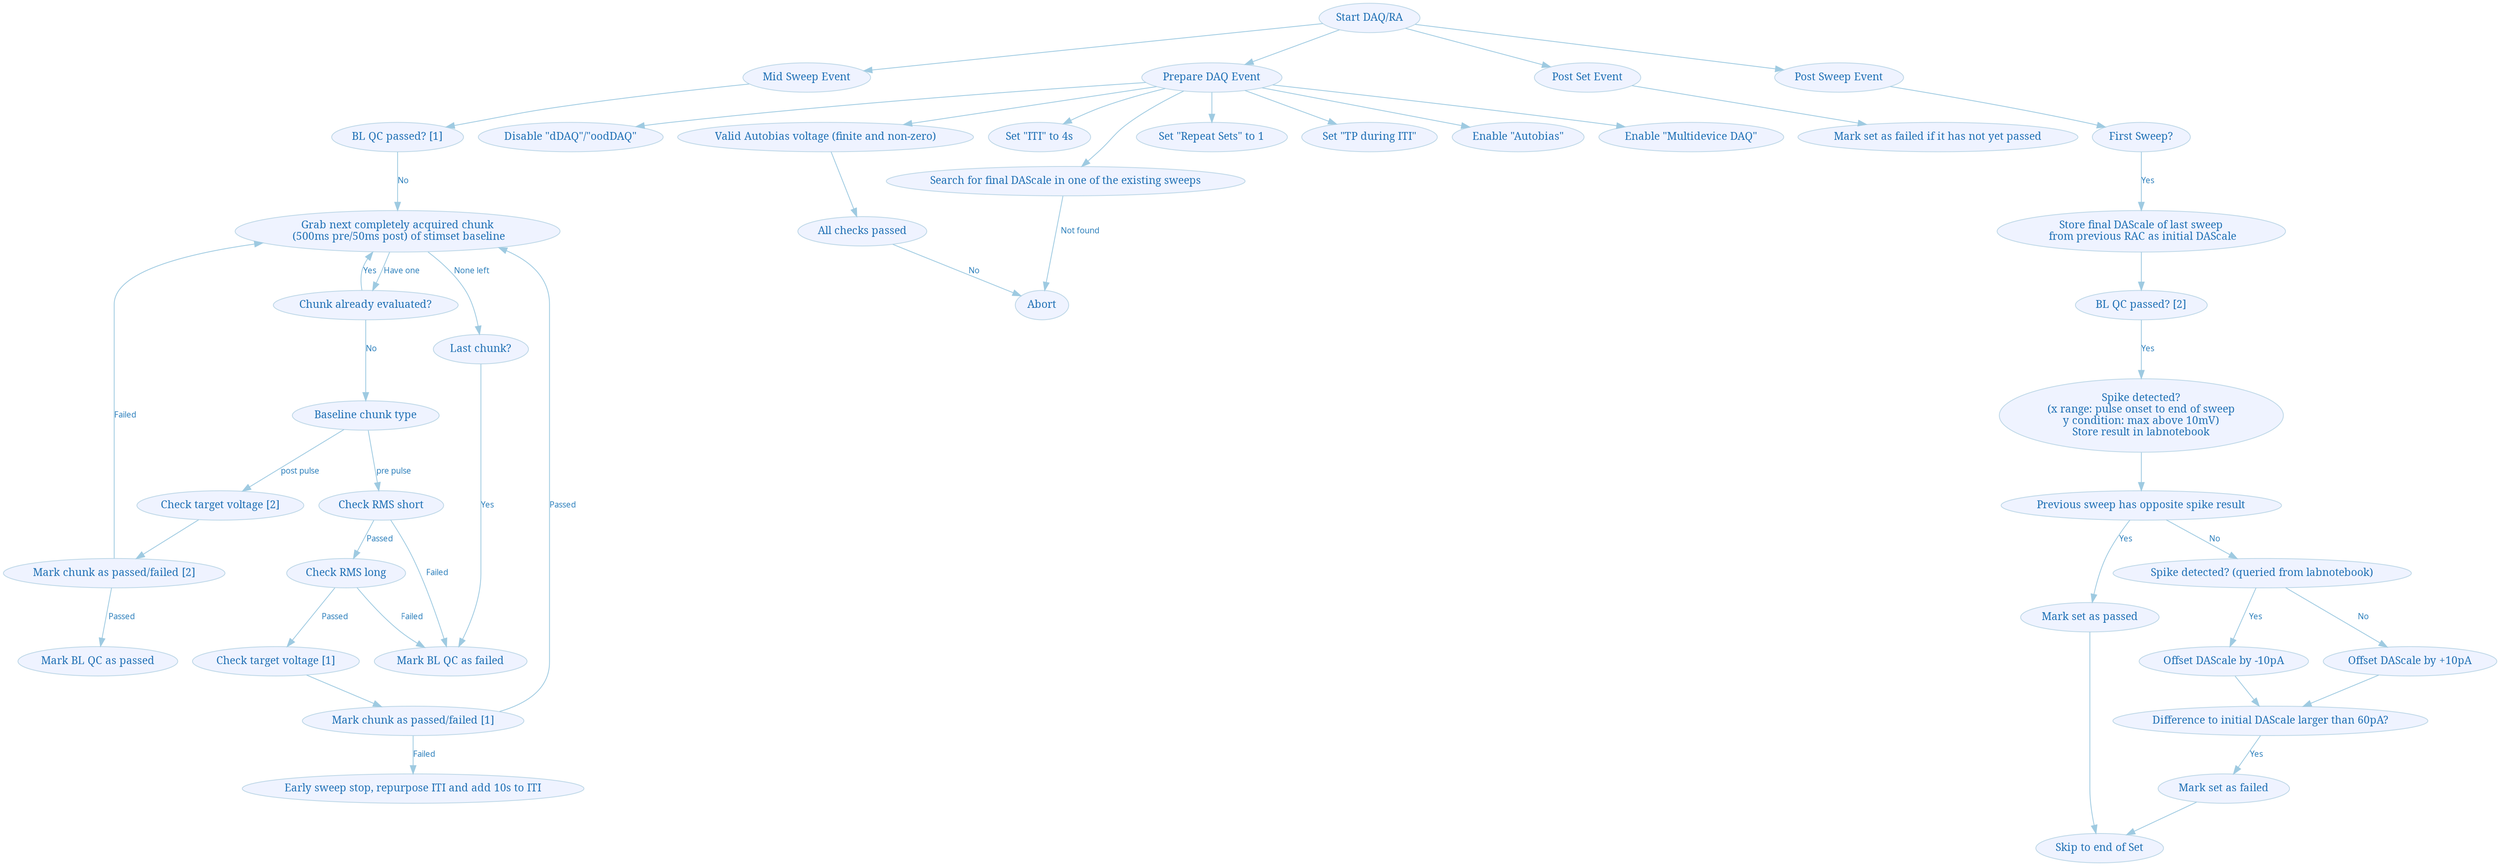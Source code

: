 digraph G {
    fontname="sans-serif";
    penwidth="0.1";
    ratio="0,01";
    center="true";
    compound="true";
    edge [comment="Wildcard edge",
          fontname="sans-serif",
          fontsize=10,
          colorscheme="blues3",
          color=2,
          fontcolor=3];
    node [fontname="serif",
          fontsize=13,
          fillcolor="1",
          colorscheme="blues4",
          color="2",
          fontcolor="4",
          style="filled"];
    "Start DAQ/RA";
    "Mid Sweep Event";
    "Start DAQ/RA" -> "Mid Sweep Event";
    "Prepare DAQ Event";
    "Start DAQ/RA" -> "Prepare DAQ Event";
    "Post Set Event";
    "Post Sweep Event";
    "Start DAQ/RA" -> "Post Set Event";
    "Start DAQ/RA" -> "Post Sweep Event";
    "Set \"TP during ITI\"";
    "Enable \"Autobias\"";
    "Enable \"Multidevice DAQ\"";
    "Disable \"dDAQ\"/\"oodDAQ\"";
    "Valid Autobias voltage (finite and non-zero)";
    "Prepare DAQ Event" -> "Enable \"Autobias\"";
    "Prepare DAQ Event" -> "Set \"TP during ITI\"";
    "Prepare DAQ Event" -> "Valid Autobias voltage (finite and non-zero)";
    "Prepare DAQ Event" -> "Enable \"Multidevice DAQ\"";
    "Prepare DAQ Event" -> "Disable \"dDAQ\"/\"oodDAQ\"";
    "All checks passed";
    "Set \"TP during ITI\"";
    "Valid Autobias voltage (finite and non-zero)" -> "All checks passed";
    "Mark set as failed if it has not yet passed";
    "Post Set Event" -> "Mark set as failed if it has not yet passed";
    "BL QC passed? [2]";
    "Skip to end of Set";
    "Abort";
    "All checks passed" -> "Abort"  [label="No"];
    "BL QC passed? [1]";
    "Mid Sweep Event" -> "BL QC passed? [1]";
    "Grab next completely acquired chunk\n (500ms pre/50ms post) of stimset baseline";
    "BL QC passed? [1]" -> "Grab next completely acquired chunk\n (500ms pre/50ms post) of stimset baseline"  [label="No"];
    "Baseline chunk type";
    "Chunk already evaluated?";
    "Grab next completely acquired chunk\n (500ms pre/50ms post) of stimset baseline" -> "Chunk already evaluated?"  [label="Have one"];
    "Grab next completely acquired chunk\n (500ms pre/50ms post) of stimset baseline" -> "Last chunk?"  [label="None left"];
    "Last chunk?" -> "Mark BL QC as failed"  [label="Yes"];
    "Chunk already evaluated?" -> "Grab next completely acquired chunk\n (500ms pre/50ms post) of stimset baseline"  [label="Yes"];
    "Chunk already evaluated?" -> "Baseline chunk type"  [label="No"];
    "Check RMS short";
    "Check RMS long";
    "Check target voltage [1]";
    "Check target voltage [2]";
    "Baseline chunk type" -> "Check RMS short"  [label="pre pulse"];
    "Check RMS short" -> "Check RMS long"  [label="Passed"];
    "Check RMS short" -> "Mark BL QC as failed"  [label="Failed"];
    "Check RMS long" -> "Mark BL QC as failed"  [label="Failed"];
    "Check RMS long" -> "Check target voltage [1]"  [label="Passed"];
    "Mark chunk as passed/failed [1]";
    "Check target voltage [1]" -> "Mark chunk as passed/failed [1]";
    "Mark chunk as passed/failed [1]" -> "Grab next completely acquired chunk\n (500ms pre/50ms post) of stimset baseline"  [label="Passed"];
    "Early sweep stop, repurpose ITI and add 10s to ITI";
    "Mark chunk as passed/failed [1]" -> "Early sweep stop, repurpose ITI and add 10s to ITI"  [label="Failed"];
    "Baseline chunk type" -> "Check target voltage [2]"  [label="post pulse"];
    "Check target voltage [2]" -> "Mark chunk as passed/failed [2]";
    "Mark chunk as passed/failed [2]" -> "Grab next completely acquired chunk\n (500ms pre/50ms post) of stimset baseline"  [label="Failed"];
    "Mark chunk as passed/failed [2]" -> "Mark BL QC as passed"  [label="Passed"];
    "Set \"ITI\" to 4s";
    "Prepare DAQ Event" -> "Set \"ITI\" to 4s";
    "Search for final DAScale in one of the existing sweeps";
    "Prepare DAQ Event" -> "Search for final DAScale in one of the existing sweeps";
    "Search for final DAScale in one of the existing sweeps" -> "Abort"  [label="Not found"];
    "First Sweep?";
    "First Sweep?" -> "Store final DAScale of last sweep\n from previous RAC as initial DAScale"  [label="Yes"];
    "Post Sweep Event" -> "First Sweep?";
    "BL QC passed? [2]" -> "Spike detected?\n(x range: pulse onset to end of sweep\ny condition: max above 10mV)\nStore result in labnotebook"  [label="Yes"];
    "Spike detected?\n(x range: pulse onset to end of sweep\ny condition: max above 10mV)\nStore result in labnotebook" -> "Previous sweep has opposite spike result";
    "Previous sweep has opposite spike result" -> "Mark set as passed"  [label="Yes"];
    "Mark set as passed" -> "Skip to end of Set";
    "Previous sweep has opposite spike result" -> "Spike detected? (queried from labnotebook)"  [label="No"];
    "Spike detected? (queried from labnotebook)" -> "Offset DAScale by -10pA"  [label="Yes"];
    "Offset DAScale by +10pA" -> "Difference to initial DAScale larger than 60pA?";
    "Spike detected? (queried from labnotebook)" -> "Offset DAScale by +10pA"  [label="No"];
    "Offset DAScale by -10pA" -> "Difference to initial DAScale larger than 60pA?";
    "Difference to initial DAScale larger than 60pA?" -> "Mark set as failed"  [label="Yes"];
    "Mark set as failed" -> "Skip to end of Set";
    "Store final DAScale of last sweep\n from previous RAC as initial DAScale" -> "BL QC passed? [2]";
    "Set \"Repeat Sets\" to 1";
    "Prepare DAQ Event" -> "Set \"Repeat Sets\" to 1";
}
